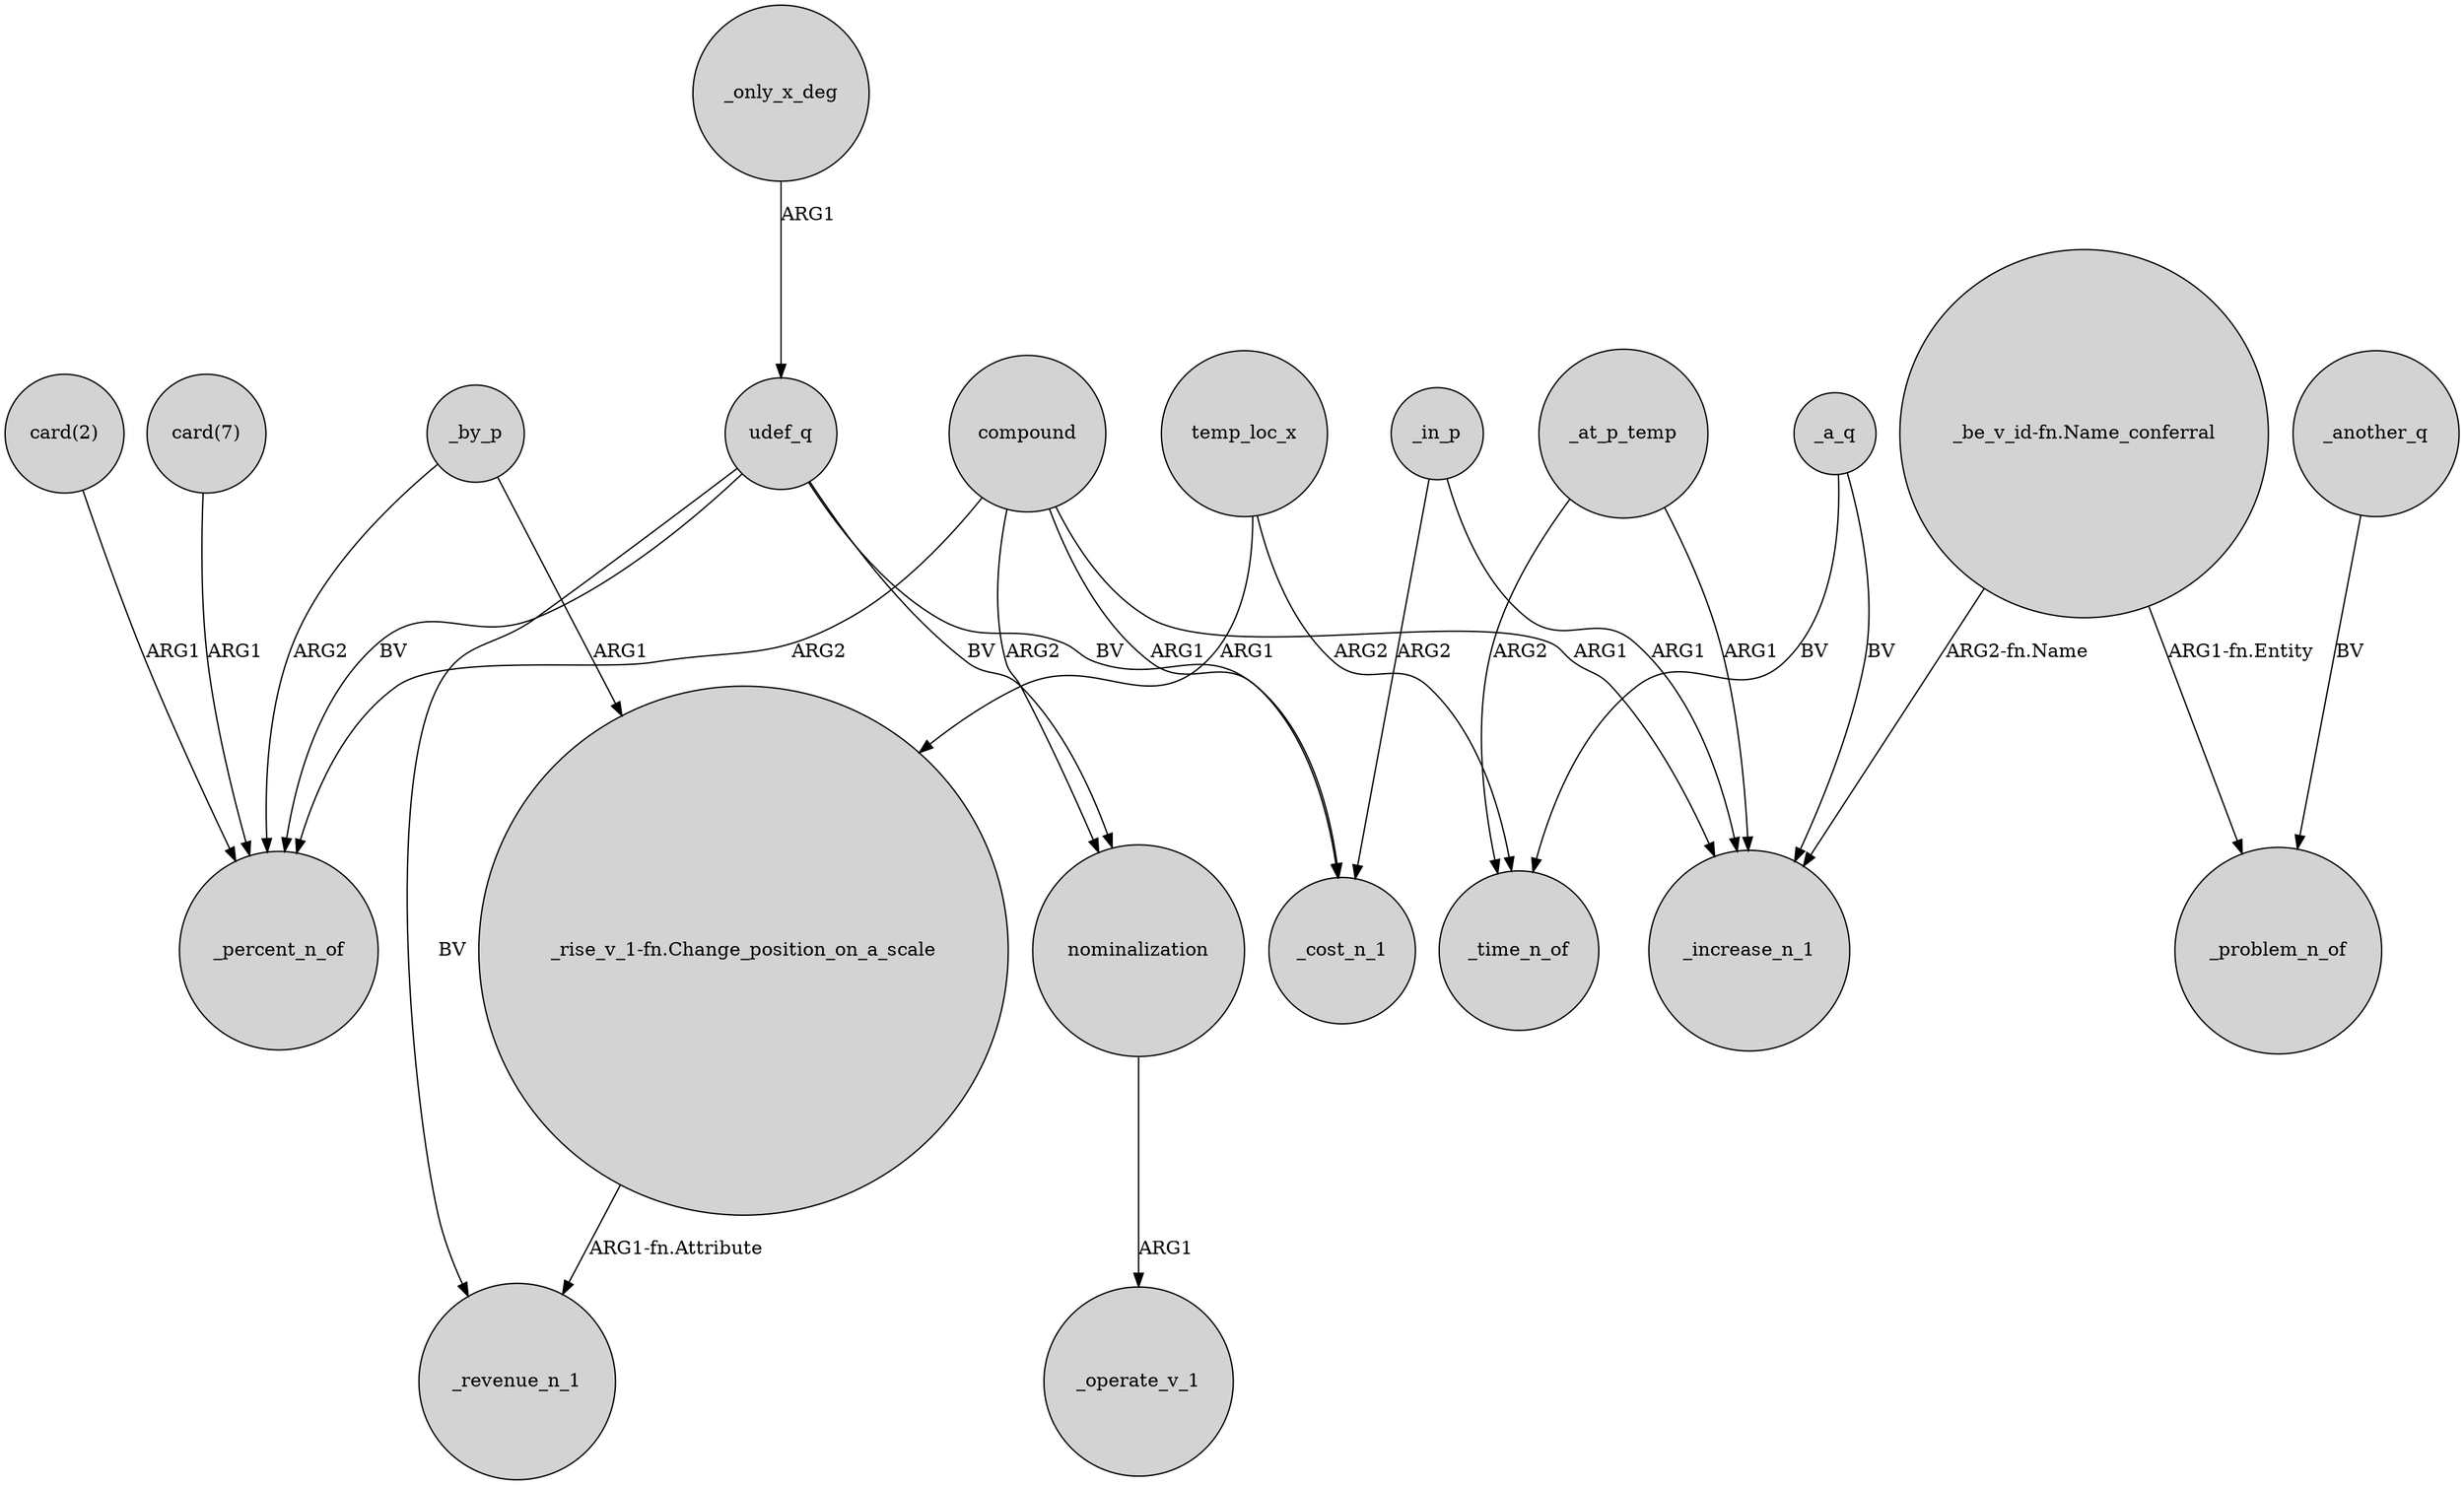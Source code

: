 digraph {
	node [shape=circle style=filled]
	"_rise_v_1-fn.Change_position_on_a_scale" -> _revenue_n_1 [label="ARG1-fn.Attribute"]
	"card(7)" -> _percent_n_of [label=ARG1]
	compound -> _increase_n_1 [label=ARG1]
	_at_p_temp -> _increase_n_1 [label=ARG1]
	_in_p -> _cost_n_1 [label=ARG2]
	_by_p -> _percent_n_of [label=ARG2]
	udef_q -> nominalization [label=BV]
	nominalization -> _operate_v_1 [label=ARG1]
	_by_p -> "_rise_v_1-fn.Change_position_on_a_scale" [label=ARG1]
	udef_q -> _revenue_n_1 [label=BV]
	compound -> nominalization [label=ARG2]
	temp_loc_x -> _time_n_of [label=ARG2]
	"_be_v_id-fn.Name_conferral" -> _problem_n_of [label="ARG1-fn.Entity"]
	temp_loc_x -> "_rise_v_1-fn.Change_position_on_a_scale" [label=ARG1]
	_a_q -> _time_n_of [label=BV]
	udef_q -> _percent_n_of [label=BV]
	_at_p_temp -> _time_n_of [label=ARG2]
	compound -> _percent_n_of [label=ARG2]
	_a_q -> _increase_n_1 [label=BV]
	"card(2)" -> _percent_n_of [label=ARG1]
	_only_x_deg -> udef_q [label=ARG1]
	compound -> _cost_n_1 [label=ARG1]
	_another_q -> _problem_n_of [label=BV]
	"_be_v_id-fn.Name_conferral" -> _increase_n_1 [label="ARG2-fn.Name"]
	_in_p -> _increase_n_1 [label=ARG1]
	udef_q -> _cost_n_1 [label=BV]
}
